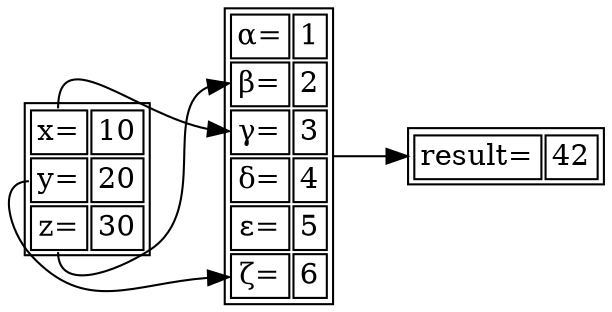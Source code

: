 digraph {
    node [shape=plain]
    rankdir=LR

    a[label=<
<table>
  <tr><td port="1">x=</td><td>10</td></tr>
  <tr><td port="2">y=</td><td>20</td></tr>
  <tr><td port="3">z=</td><td>30</td></tr>
</table>>]

    b[label=<
<table>
  <tr><td port="1">&alpha;=</td><td>1</td></tr>
  <tr><td port="2">&beta;=</td><td>2</td></tr>
  <tr><td port="3">&gamma;=</td><td>3</td></tr>
  <tr><td port="4">&delta;=</td><td>4</td></tr>
  <tr><td port="5">&epsilon;=</td><td>5</td></tr>
  <tr><td port="6">&zeta;=</td><td>6</td></tr>
</table>>]

    c[label=<
<table>
  <tr><td>result=</td><td>42</td></tr>
</table>>]

    a:1 -> b:3
    a:2 -> b:6
    a:3 -> b:2

    b -> c
}
